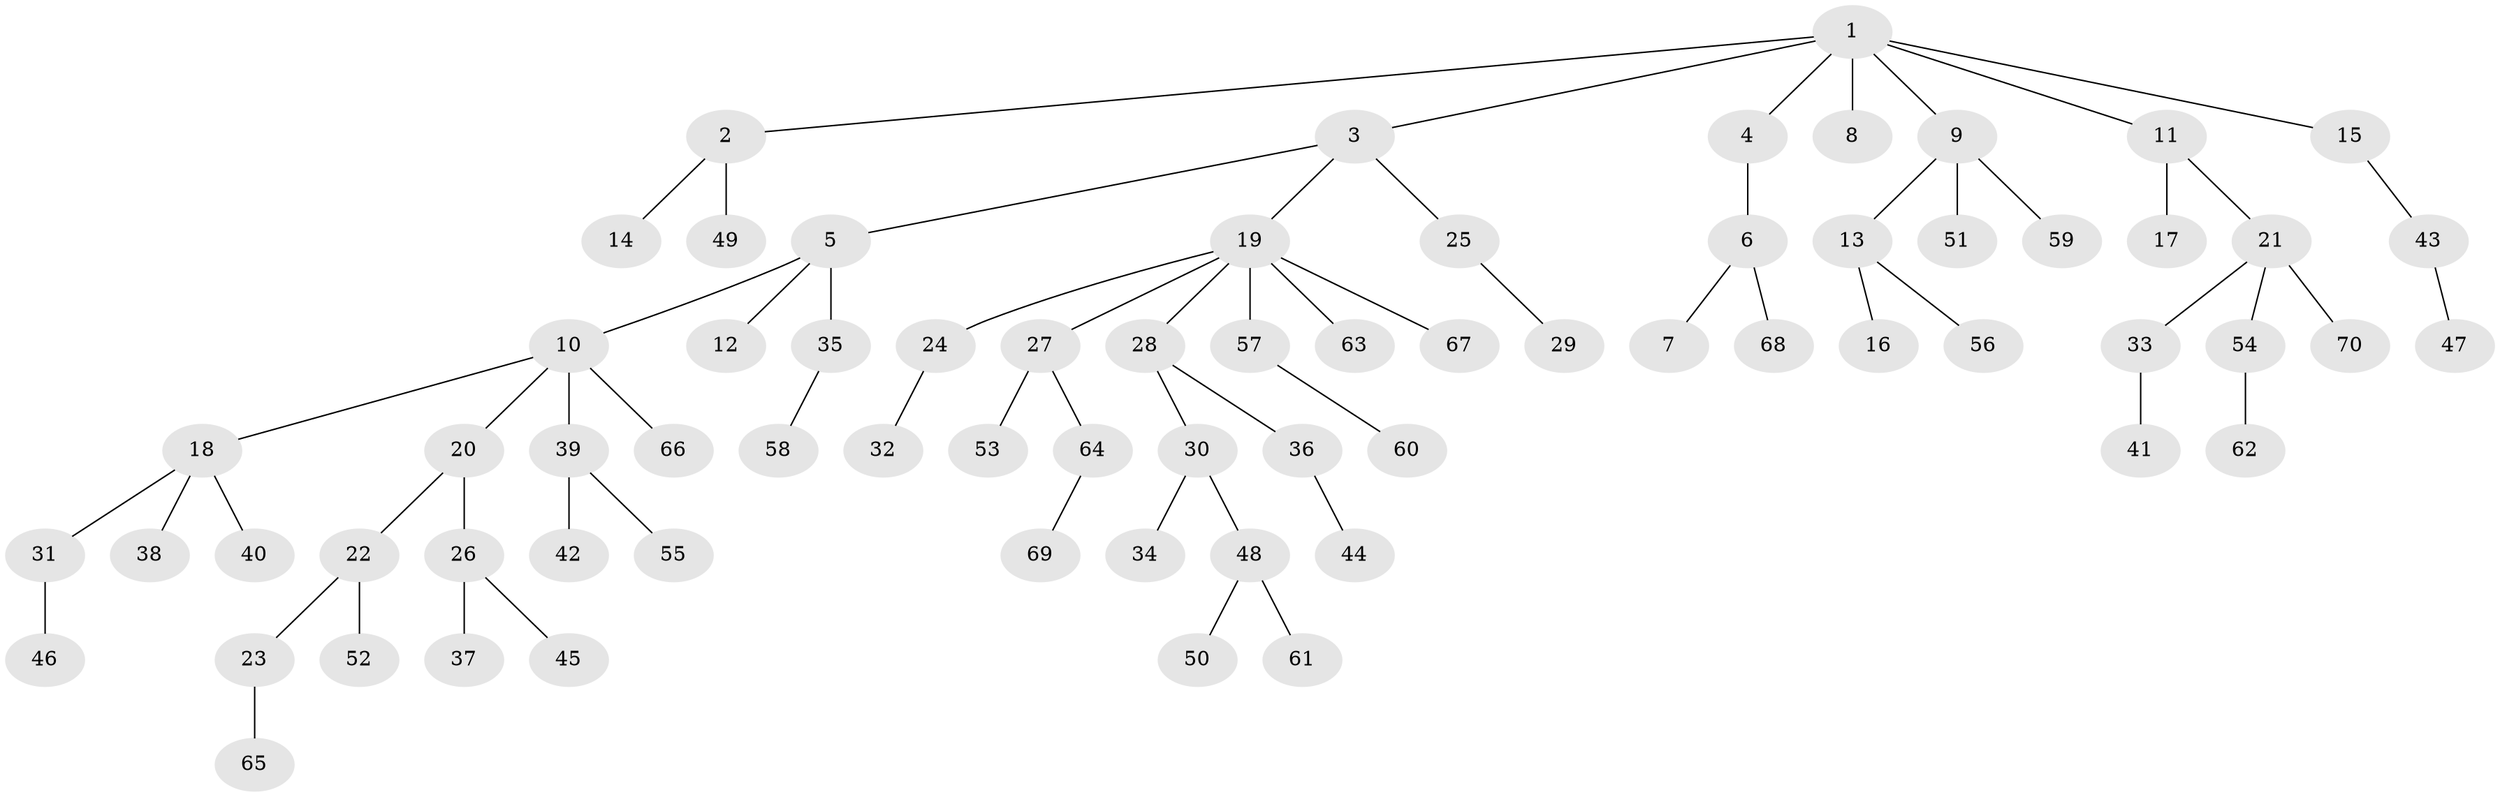 // Generated by graph-tools (version 1.1) at 2025/26/03/09/25 03:26:31]
// undirected, 70 vertices, 69 edges
graph export_dot {
graph [start="1"]
  node [color=gray90,style=filled];
  1;
  2;
  3;
  4;
  5;
  6;
  7;
  8;
  9;
  10;
  11;
  12;
  13;
  14;
  15;
  16;
  17;
  18;
  19;
  20;
  21;
  22;
  23;
  24;
  25;
  26;
  27;
  28;
  29;
  30;
  31;
  32;
  33;
  34;
  35;
  36;
  37;
  38;
  39;
  40;
  41;
  42;
  43;
  44;
  45;
  46;
  47;
  48;
  49;
  50;
  51;
  52;
  53;
  54;
  55;
  56;
  57;
  58;
  59;
  60;
  61;
  62;
  63;
  64;
  65;
  66;
  67;
  68;
  69;
  70;
  1 -- 2;
  1 -- 3;
  1 -- 4;
  1 -- 8;
  1 -- 9;
  1 -- 11;
  1 -- 15;
  2 -- 14;
  2 -- 49;
  3 -- 5;
  3 -- 19;
  3 -- 25;
  4 -- 6;
  5 -- 10;
  5 -- 12;
  5 -- 35;
  6 -- 7;
  6 -- 68;
  9 -- 13;
  9 -- 51;
  9 -- 59;
  10 -- 18;
  10 -- 20;
  10 -- 39;
  10 -- 66;
  11 -- 17;
  11 -- 21;
  13 -- 16;
  13 -- 56;
  15 -- 43;
  18 -- 31;
  18 -- 38;
  18 -- 40;
  19 -- 24;
  19 -- 27;
  19 -- 28;
  19 -- 57;
  19 -- 63;
  19 -- 67;
  20 -- 22;
  20 -- 26;
  21 -- 33;
  21 -- 54;
  21 -- 70;
  22 -- 23;
  22 -- 52;
  23 -- 65;
  24 -- 32;
  25 -- 29;
  26 -- 37;
  26 -- 45;
  27 -- 53;
  27 -- 64;
  28 -- 30;
  28 -- 36;
  30 -- 34;
  30 -- 48;
  31 -- 46;
  33 -- 41;
  35 -- 58;
  36 -- 44;
  39 -- 42;
  39 -- 55;
  43 -- 47;
  48 -- 50;
  48 -- 61;
  54 -- 62;
  57 -- 60;
  64 -- 69;
}
